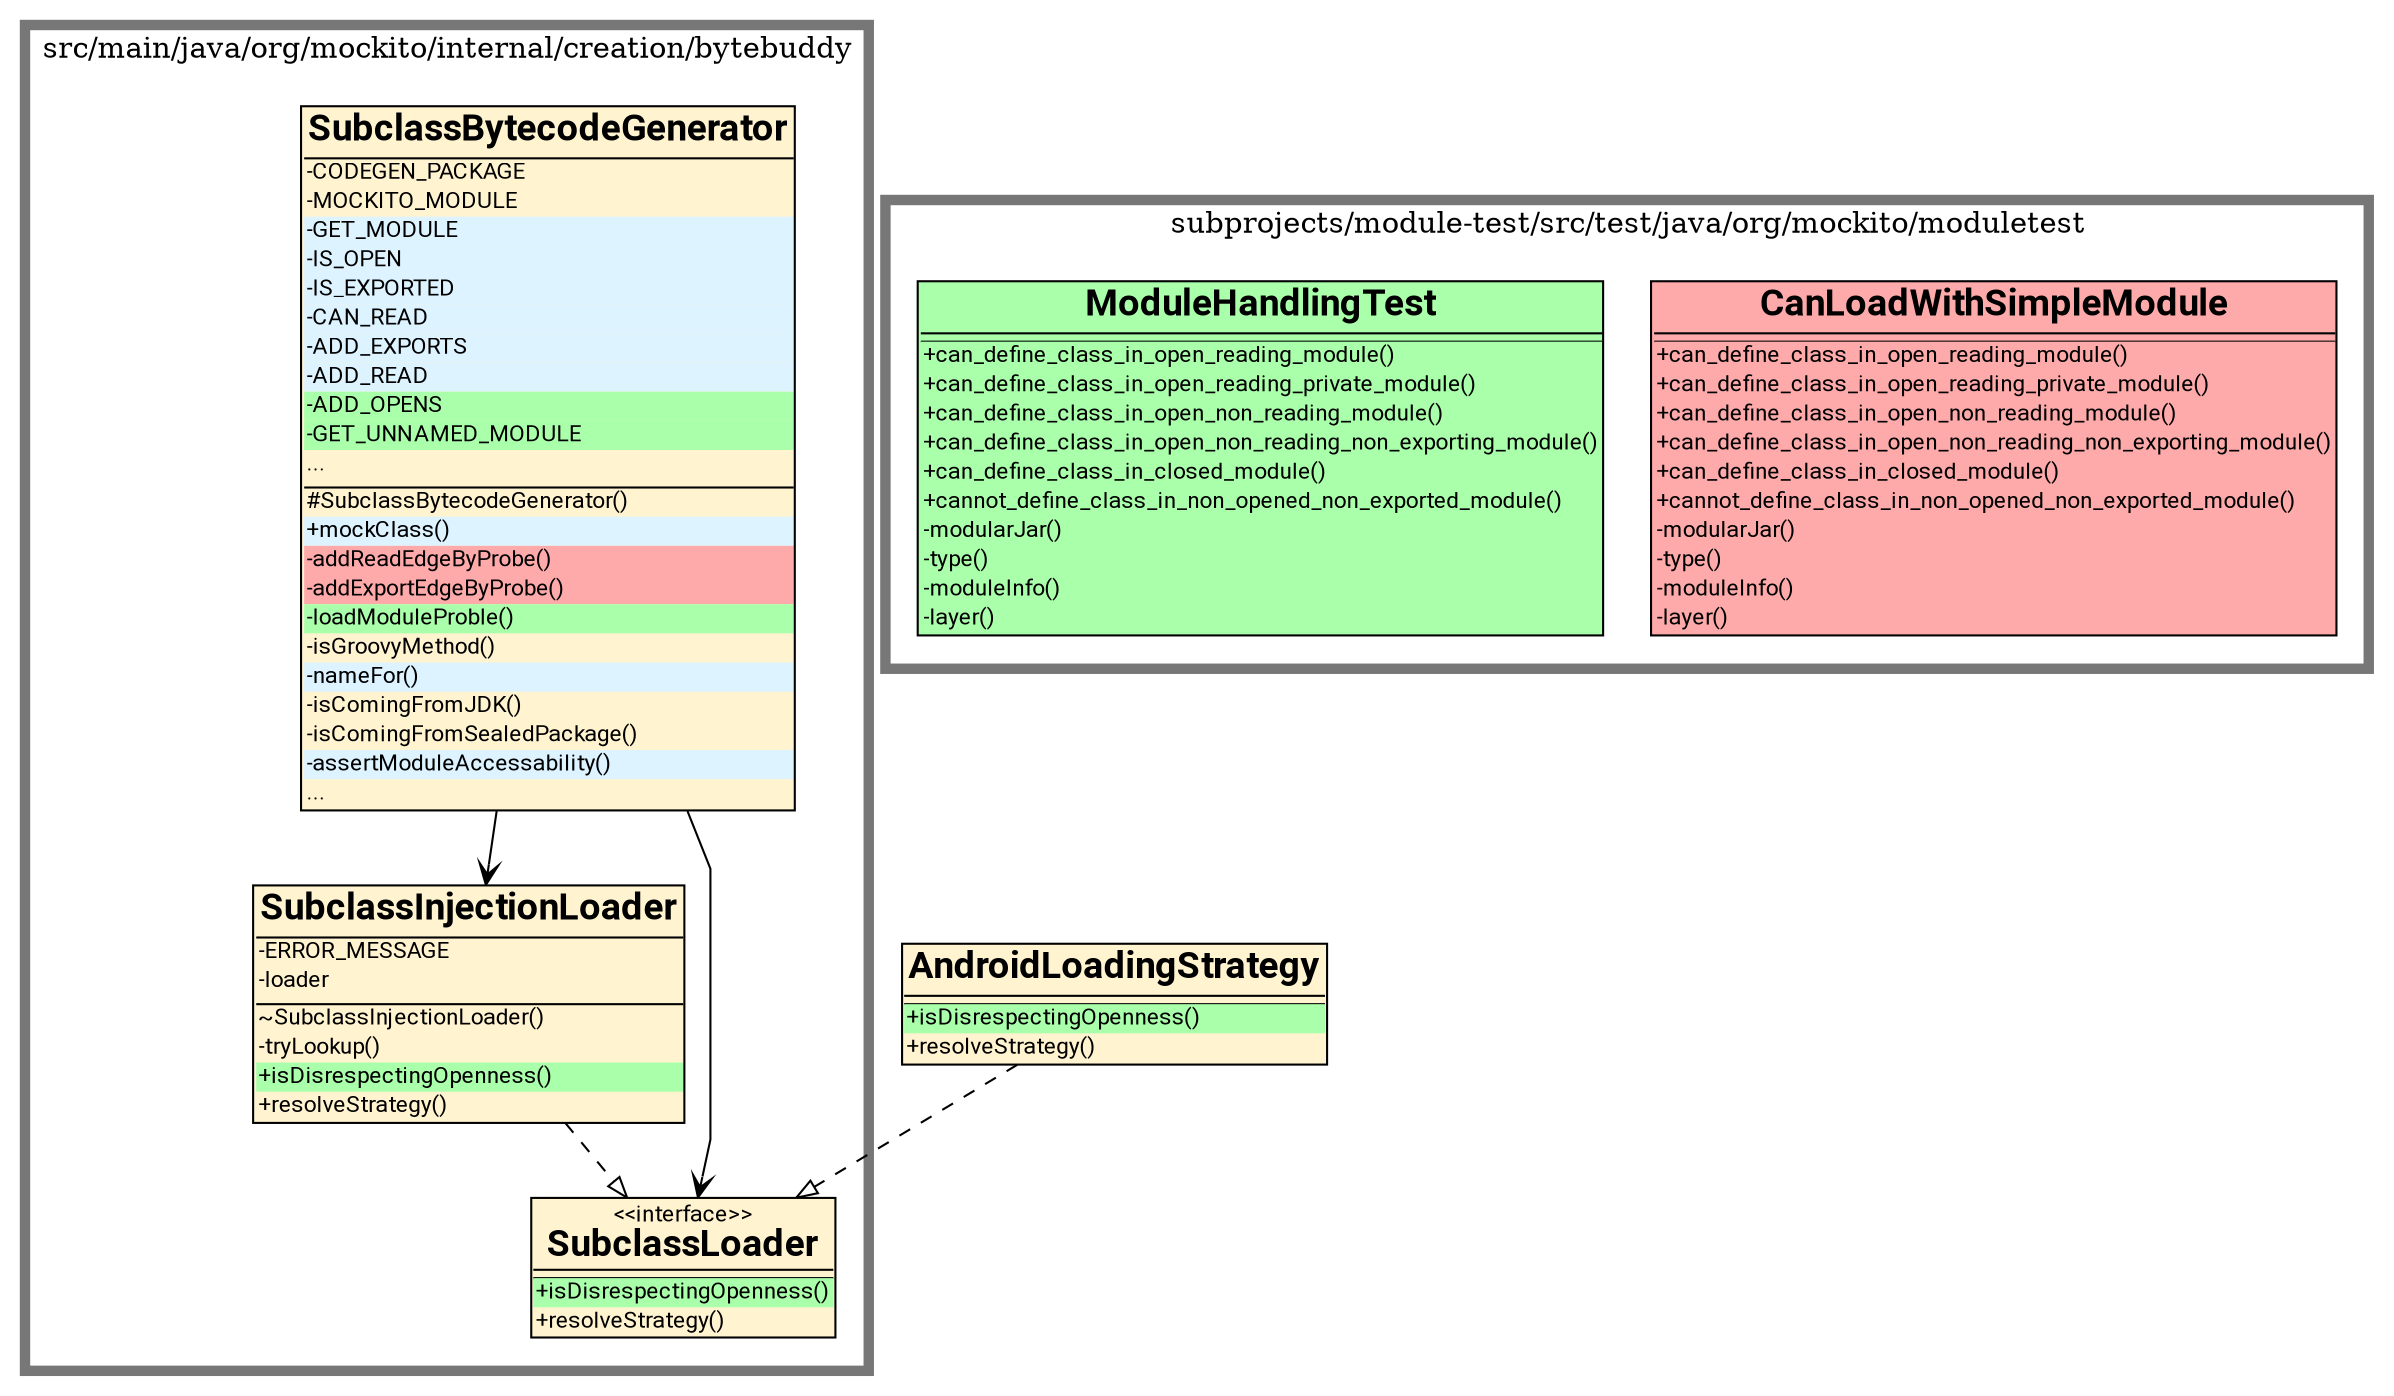 digraph cl {
    bgcolor="white";
    size="104.16666666666667,104.16666666666667";
    dpi=96;
    outputorder=edgesfirst;
    maxiter=600;
    splines=compound;
    node [shape=none margin=0 style=filled fillcolor="#fff3d0"
        fontname="Roboto, Verdana, Arial" fontsize=11];
    edge [arrowhead=open]
subgraph cluster_p_src_main_java_org_mockito_internal_creation_bytebuddy {
    label=<<table cellspacing="0" cellpadding="0" border="0">
<tr><td href="gitk:search_next {src/main/java/org/mockito/internal/creation/bytebuddy}">src/main/java/org/mockito/internal/creation/bytebuddy</td></tr></table>>;
    bgcolor="white";    color="#777777";    penwidth=5;subgraph cluster_src_main_java_org_mockito_internal_creation_bytebuddy_SubclassBytecodeGenerator_java {
style=dotted;penwidth=1;color=black;href="filename:src/main/java/org/mockito/internal/creation/bytebuddy/SubclassBytecodeGenerator.java:gitk:scroll_to_file {src/main/java/org/mockito/internal/creation/bytebuddy/SubclassBytecodeGenerator.java}"    bgcolor="white";    label=<<table cellspacing="0" cellpadding="0" border="0">
<tr><td href="gitk:search_next {src/main/java/org/mockito/internal/creation/bytebuddy/SubclassBytecodeGenerator.java}">SubclassBytecodeGenerator.java</td></tr></table>>;
    style=invis;
    label="";
src_main_java_org_mockito_internal_creation_bytebuddy_SubclassBytecodeGenerator_java_SubclassBytecodeGenerator [label=<<table cellspacing="0" cellpadding="1">
<tr><td href="gitk:search_next {SubclassBytecodeGenerator}" sides="b"><font point-size="18"><b>SubclassBytecodeGenerator</b></font></td></tr>
<tr><td border="0" align="left" href="gitk:search_next {CODEGEN_PACKAGE}">-CODEGEN_PACKAGE</td></tr>
<tr><td border="0" align="left" href="gitk:search_next {MOCKITO_MODULE}">-MOCKITO_MODULE</td></tr>
<tr><td border="0" align="left" bgcolor="#ddf3ff" href="gitk:search_next {GET_MODULE}">-GET_MODULE</td></tr>
<tr><td border="0" align="left" bgcolor="#ddf3ff" href="gitk:search_next {IS_OPEN}">-IS_OPEN</td></tr>
<tr><td border="0" align="left" bgcolor="#ddf3ff" href="gitk:search_next {IS_EXPORTED}">-IS_EXPORTED</td></tr>
<tr><td border="0" align="left" bgcolor="#ddf3ff" href="gitk:search_next {CAN_READ}">-CAN_READ</td></tr>
<tr><td border="0" align="left" bgcolor="#ddf3ff" href="gitk:search_next {ADD_EXPORTS}">-ADD_EXPORTS</td></tr>
<tr><td border="0" align="left" bgcolor="#ddf3ff" href="gitk:search_next {ADD_READ}">-ADD_READ</td></tr>
<tr><td border="0" align="left" bgcolor="#aaffaa" href="gitk:search_next {ADD_OPENS}">-ADD_OPENS</td></tr>
<tr><td border="0" align="left" bgcolor="#aaffaa" href="gitk:search_next {GET_UNNAMED_MODULE}">-GET_UNNAMED_MODULE</td></tr>
<tr><td border="0" align="left">...</td></tr>
<tr><td sides="b"></td></tr>
<tr><td border="0" align="left" href="gitk:search_next {SubclassBytecodeGenerator}">#SubclassBytecodeGenerator()</td></tr>
<tr><td border="0" align="left" bgcolor="#ddf3ff" href="gitk:search_next {mockClass}">+mockClass()</td></tr>
<tr><td border="0" align="left" bgcolor="#ffaaaa" href="gitk:search_next {addReadEdgeByProbe}">-addReadEdgeByProbe()</td></tr>
<tr><td border="0" align="left" bgcolor="#ffaaaa" href="gitk:search_next {addExportEdgeByProbe}">-addExportEdgeByProbe()</td></tr>
<tr><td border="0" align="left" bgcolor="#aaffaa" href="gitk:search_next {loadModuleProble}">-loadModuleProble()</td></tr>
<tr><td border="0" align="left" href="gitk:search_next {isGroovyMethod}">-isGroovyMethod()</td></tr>
<tr><td border="0" align="left" bgcolor="#ddf3ff" href="gitk:search_next {nameFor}">-nameFor()</td></tr>
<tr><td border="0" align="left" href="gitk:search_next {isComingFromJDK}">-isComingFromJDK()</td></tr>
<tr><td border="0" align="left" href="gitk:search_next {isComingFromSealedPackage}">-isComingFromSealedPackage()</td></tr>
<tr><td border="0" align="left" bgcolor="#ddf3ff" href="gitk:search_next {assertModuleAccessability}">-assertModuleAccessability()</td></tr>
<tr><td border="0" align="left">...</td></tr></table>> ]
}
subgraph cluster_src_main_java_org_mockito_internal_creation_bytebuddy_SubclassInjectionLoader_java {
style=dotted;penwidth=1;color=black;href="filename:src/main/java/org/mockito/internal/creation/bytebuddy/SubclassInjectionLoader.java:gitk:scroll_to_file {src/main/java/org/mockito/internal/creation/bytebuddy/SubclassInjectionLoader.java}"    bgcolor="white";    label=<<table cellspacing="0" cellpadding="0" border="0">
<tr><td href="gitk:search_next {src/main/java/org/mockito/internal/creation/bytebuddy/SubclassInjectionLoader.java}">SubclassInjectionLoader.java</td></tr></table>>;
    style=invis;
    label="";
src_main_java_org_mockito_internal_creation_bytebuddy_SubclassInjectionLoader_java_SubclassInjectionLoader [label=<<table cellspacing="0" cellpadding="1">
<tr><td href="gitk:search_next {SubclassInjectionLoader}" sides="b"><font point-size="18"><b>SubclassInjectionLoader</b></font></td></tr>
<tr><td border="0" align="left" href="gitk:search_next {ERROR_MESSAGE}">-ERROR_MESSAGE</td></tr>
<tr><td border="0" align="left" href="gitk:search_next {loader}">-loader</td></tr>
<tr><td sides="b"></td></tr>
<tr><td border="0" align="left" href="gitk:search_next {SubclassInjectionLoader}">~SubclassInjectionLoader()</td></tr>
<tr><td border="0" align="left" href="gitk:search_next {tryLookup}">-tryLookup()</td></tr>
<tr><td border="0" align="left" bgcolor="#aaffaa" href="gitk:search_next {isDisrespectingOpenness}">+isDisrespectingOpenness()</td></tr>
<tr><td border="0" align="left" href="gitk:search_next {resolveStrategy}">+resolveStrategy()</td></tr></table>> ]
}
subgraph cluster_src_main_java_org_mockito_internal_creation_bytebuddy_SubclassLoader_java {
style=dotted;penwidth=1;color=black;href="filename:src/main/java/org/mockito/internal/creation/bytebuddy/SubclassLoader.java:gitk:scroll_to_file {src/main/java/org/mockito/internal/creation/bytebuddy/SubclassLoader.java}"    bgcolor="white";    label=<<table cellspacing="0" cellpadding="0" border="0">
<tr><td href="gitk:search_next {src/main/java/org/mockito/internal/creation/bytebuddy/SubclassLoader.java}">SubclassLoader.java</td></tr></table>>;
    style=invis;
    label="";
src_main_java_org_mockito_internal_creation_bytebuddy_SubclassLoader_java_SubclassLoader [label=<<table cellspacing="0" cellpadding="1">
<tr><td href="gitk:search_next {SubclassLoader}" sides="b"><font point-size="11">&lt;&lt;interface&gt;&gt;<br/></font><font point-size="18"><b>SubclassLoader</b></font></td></tr>
<tr><td sides="b"></td></tr>
<tr><td border="0" align="left" bgcolor="#aaffaa" href="gitk:search_next {isDisrespectingOpenness}">+isDisrespectingOpenness()</td></tr>
<tr><td border="0" align="left" href="gitk:search_next {resolveStrategy}">+resolveStrategy()</td></tr></table>> ]
}
}
subgraph p_subprojects_android_src_main_java_org_mockito_android_internal_creation {
subgraph cluster_subprojects_android_src_main_java_org_mockito_android_internal_creation_AndroidLoadingStrategy_java {
style=dotted;penwidth=1;color=black;href="filename:subprojects/android/src/main/java/org/mockito/android/internal/creation/AndroidLoadingStrategy.java:gitk:scroll_to_file {subprojects/android/src/main/java/org/mockito/android/internal/creation/AndroidLoadingStrategy.java}"    bgcolor="white";    label=<<table cellspacing="0" cellpadding="0" border="0">
<tr><td href="gitk:search_next {subprojects/android/src/main/java/org/mockito/android/internal/creation/AndroidLoadingStrategy.java}">subprojects/android/src/main/java/org/mockito/android/internal/creation/AndroidLoadingStrategy.java</td></tr></table>>;
    style=invis;
    label="";
subprojects_android_src_main_java_org_mockito_android_internal_creation_AndroidLoadingStrategy_java_AndroidLoadingStrategy [label=<<table cellspacing="0" cellpadding="1">
<tr><td href="gitk:search_next {AndroidLoadingStrategy}" sides="b"><font point-size="18"><b>AndroidLoadingStrategy</b></font></td></tr>
<tr><td sides="b"></td></tr>
<tr><td border="0" align="left" bgcolor="#aaffaa" href="gitk:search_next {isDisrespectingOpenness}">+isDisrespectingOpenness()</td></tr>
<tr><td border="0" align="left" href="gitk:search_next {resolveStrategy}">+resolveStrategy()</td></tr></table>> ]
}
}
subgraph cluster_p_subprojects_module_test_src_test_java_org_mockito_moduletest {
    label=<<table cellspacing="0" cellpadding="0" border="0">
<tr><td href="gitk:search_next {subprojects/module-test/src/test/java/org/mockito/moduletest}">subprojects/module-test/src/test/java/org/mockito/moduletest</td></tr></table>>;
    bgcolor="white";    color="#777777";    penwidth=5;subgraph cluster_subprojects_module_test_src_test_java_org_mockito_moduletest_CanLoadWithSimpleModule_java {
style=dotted;penwidth=1;color=black;href="filename:subprojects/module-test/src/test/java/org/mockito/moduletest/CanLoadWithSimpleModule.java:gitk:scroll_to_file {subprojects/module-test/src/test/java/org/mockito/moduletest/CanLoadWithSimpleModule.java}"    bgcolor="white";    label=<<table cellspacing="0" cellpadding="0" border="0">
<tr><td href="gitk:search_next {subprojects/module-test/src/test/java/org/mockito/moduletest/CanLoadWithSimpleModule.java}">CanLoadWithSimpleModule.java</td></tr></table>>;
    style=invis;
    label="";
subprojects_module_test_src_test_java_org_mockito_moduletest_CanLoadWithSimpleModule_java_CanLoadWithSimpleModule [label=<<table cellspacing="0" cellpadding="1">
<tr><td href="gitk:search_next {CanLoadWithSimpleModule}" sides="b"><font point-size="18"><b>CanLoadWithSimpleModule</b></font></td></tr>
<tr><td sides="b"></td></tr>
<tr><td border="0" align="left" bgcolor="#ffaaaa" href="gitk:search_next {can_define_class_in_open_reading_module}">+can_define_class_in_open_reading_module()</td></tr>
<tr><td border="0" align="left" bgcolor="#ffaaaa" href="gitk:search_next {can_define_class_in_open_reading_private_module}">+can_define_class_in_open_reading_private_module()</td></tr>
<tr><td border="0" align="left" bgcolor="#ffaaaa" href="gitk:search_next {can_define_class_in_open_non_reading_module}">+can_define_class_in_open_non_reading_module()</td></tr>
<tr><td border="0" align="left" bgcolor="#ffaaaa" href="gitk:search_next {can_define_class_in_open_non_reading_non_exporting_module}">+can_define_class_in_open_non_reading_non_exporting_module()</td></tr>
<tr><td border="0" align="left" bgcolor="#ffaaaa" href="gitk:search_next {can_define_class_in_closed_module}">+can_define_class_in_closed_module()</td></tr>
<tr><td border="0" align="left" bgcolor="#ffaaaa" href="gitk:search_next {cannot_define_class_in_non_opened_non_exported_module}">+cannot_define_class_in_non_opened_non_exported_module()</td></tr>
<tr><td border="0" align="left" bgcolor="#ffaaaa" href="gitk:search_next {modularJar}">-modularJar()</td></tr>
<tr><td border="0" align="left" bgcolor="#ffaaaa" href="gitk:search_next {type}">-type()</td></tr>
<tr><td border="0" align="left" bgcolor="#ffaaaa" href="gitk:search_next {moduleInfo}">-moduleInfo()</td></tr>
<tr><td border="0" align="left" bgcolor="#ffaaaa" href="gitk:search_next {layer}">-layer()</td></tr></table>>  fillcolor="#ffaaaa"]
}
subgraph cluster_subprojects_module_test_src_test_java_org_mockito_moduletest_ModuleHandlingTest_java {
style=dotted;penwidth=1;color=black;href="filename:subprojects/module-test/src/test/java/org/mockito/moduletest/ModuleHandlingTest.java:gitk:scroll_to_file {subprojects/module-test/src/test/java/org/mockito/moduletest/ModuleHandlingTest.java}"    bgcolor="white";    label=<<table cellspacing="0" cellpadding="0" border="0">
<tr><td href="gitk:search_next {subprojects/module-test/src/test/java/org/mockito/moduletest/ModuleHandlingTest.java}">ModuleHandlingTest.java</td></tr></table>>;
    style=invis;
    label="";
subprojects_module_test_src_test_java_org_mockito_moduletest_ModuleHandlingTest_java_ModuleHandlingTest [label=<<table cellspacing="0" cellpadding="1">
<tr><td href="gitk:search_next {ModuleHandlingTest}" sides="b"><font point-size="18"><b>ModuleHandlingTest</b></font></td></tr>
<tr><td sides="b"></td></tr>
<tr><td border="0" align="left" bgcolor="#aaffaa" href="gitk:search_next {can_define_class_in_open_reading_module}">+can_define_class_in_open_reading_module()</td></tr>
<tr><td border="0" align="left" bgcolor="#aaffaa" href="gitk:search_next {can_define_class_in_open_reading_private_module}">+can_define_class_in_open_reading_private_module()</td></tr>
<tr><td border="0" align="left" bgcolor="#aaffaa" href="gitk:search_next {can_define_class_in_open_non_reading_module}">+can_define_class_in_open_non_reading_module()</td></tr>
<tr><td border="0" align="left" bgcolor="#aaffaa" href="gitk:search_next {can_define_class_in_open_non_reading_non_exporting_module}">+can_define_class_in_open_non_reading_non_exporting_module()</td></tr>
<tr><td border="0" align="left" bgcolor="#aaffaa" href="gitk:search_next {can_define_class_in_closed_module}">+can_define_class_in_closed_module()</td></tr>
<tr><td border="0" align="left" bgcolor="#aaffaa" href="gitk:search_next {cannot_define_class_in_non_opened_non_exported_module}">+cannot_define_class_in_non_opened_non_exported_module()</td></tr>
<tr><td border="0" align="left" bgcolor="#aaffaa" href="gitk:search_next {modularJar}">-modularJar()</td></tr>
<tr><td border="0" align="left" bgcolor="#aaffaa" href="gitk:search_next {type}">-type()</td></tr>
<tr><td border="0" align="left" bgcolor="#aaffaa" href="gitk:search_next {moduleInfo}">-moduleInfo()</td></tr>
<tr><td border="0" align="left" bgcolor="#aaffaa" href="gitk:search_next {layer}">-layer()</td></tr></table>>  fillcolor="#aaffaa"]
}
}
src_main_java_org_mockito_internal_creation_bytebuddy_SubclassBytecodeGenerator_java_SubclassBytecodeGenerator -> src_main_java_org_mockito_internal_creation_bytebuddy_SubclassLoader_java_SubclassLoader []
src_main_java_org_mockito_internal_creation_bytebuddy_SubclassBytecodeGenerator_java_SubclassBytecodeGenerator -> src_main_java_org_mockito_internal_creation_bytebuddy_SubclassInjectionLoader_java_SubclassInjectionLoader []
    edge [arrowhead=empty];
    edge [style=dashed];
src_main_java_org_mockito_internal_creation_bytebuddy_SubclassInjectionLoader_java_SubclassInjectionLoader -> src_main_java_org_mockito_internal_creation_bytebuddy_SubclassLoader_java_SubclassLoader []
subprojects_android_src_main_java_org_mockito_android_internal_creation_AndroidLoadingStrategy_java_AndroidLoadingStrategy -> src_main_java_org_mockito_internal_creation_bytebuddy_SubclassLoader_java_SubclassLoader []
}

